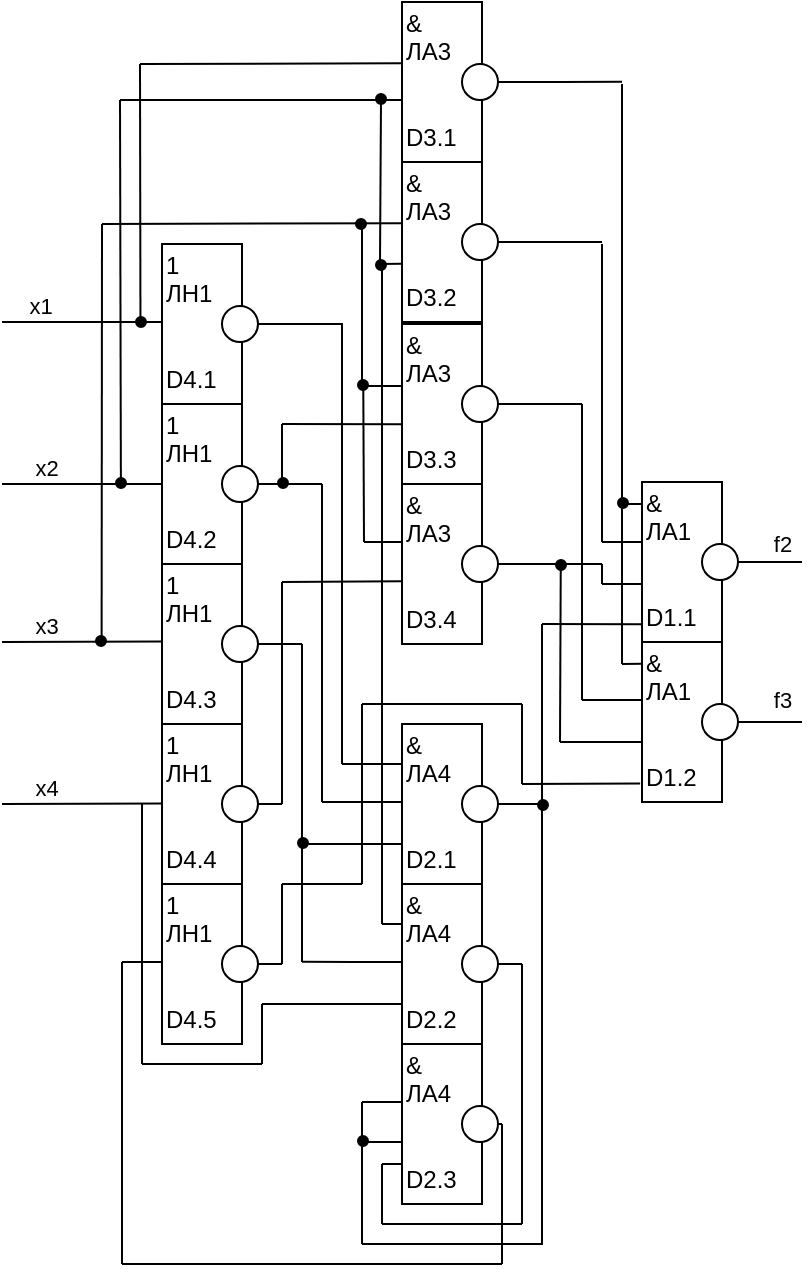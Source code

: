 <mxfile version="13.7.5" type="device"><diagram id="Xw1mMPv5YALEXyRIWK-E" name="Page-1"><mxGraphModel dx="782" dy="469" grid="1" gridSize="10" guides="1" tooltips="1" connect="1" arrows="1" fold="1" page="1" pageScale="1" pageWidth="827" pageHeight="1169" math="0" shadow="0"><root><mxCell id="0"/><mxCell id="1" parent="0"/><mxCell id="_Dk36fOuhfFw7HJxALvv-1" value="" style="rounded=0;whiteSpace=wrap;html=1;" parent="1" vertex="1"><mxGeometry x="160" y="160" width="40" height="80" as="geometry"/></mxCell><mxCell id="jUY01JhAAoD49wZwOBpR-49" style="edgeStyle=orthogonalEdgeStyle;rounded=0;orthogonalLoop=1;jettySize=auto;html=1;exitX=1;exitY=0.5;exitDx=0;exitDy=0;endArrow=none;endFill=0;" parent="1" source="_Dk36fOuhfFw7HJxALvv-2" edge="1"><mxGeometry relative="1" as="geometry"><mxPoint x="250" y="200" as="targetPoint"/></mxGeometry></mxCell><mxCell id="_Dk36fOuhfFw7HJxALvv-2" value="" style="ellipse;whiteSpace=wrap;html=1;aspect=fixed;" parent="1" vertex="1"><mxGeometry x="190" y="191" width="18" height="18" as="geometry"/></mxCell><mxCell id="_Dk36fOuhfFw7HJxALvv-35" style="rounded=0;orthogonalLoop=1;jettySize=auto;html=1;exitX=0;exitY=0.5;exitDx=0;exitDy=0;endArrow=none;endFill=0;" parent="1" source="_Dk36fOuhfFw7HJxALvv-48" edge="1"><mxGeometry relative="1" as="geometry"><mxPoint x="80" y="199" as="targetPoint"/></mxGeometry></mxCell><mxCell id="_Dk36fOuhfFw7HJxALvv-37" value="x1" style="edgeLabel;html=1;align=center;verticalAlign=middle;resizable=0;points=[];" parent="_Dk36fOuhfFw7HJxALvv-35" vertex="1" connectable="0"><mxGeometry x="0.45" relative="1" as="geometry"><mxPoint y="-8" as="offset"/></mxGeometry></mxCell><mxCell id="_Dk36fOuhfFw7HJxALvv-3" value="1&lt;br&gt;ЛН1&lt;br&gt;&lt;br&gt;&lt;br&gt;D4.1" style="text;html=1;strokeColor=none;fillColor=none;align=left;verticalAlign=middle;whiteSpace=wrap;rounded=0;" parent="1" vertex="1"><mxGeometry x="160" y="189" width="40" height="20" as="geometry"/></mxCell><mxCell id="_Dk36fOuhfFw7HJxALvv-5" value="" style="rounded=0;whiteSpace=wrap;html=1;" parent="1" vertex="1"><mxGeometry x="160" y="320" width="40" height="80" as="geometry"/></mxCell><mxCell id="jUY01JhAAoD49wZwOBpR-56" style="edgeStyle=orthogonalEdgeStyle;rounded=0;orthogonalLoop=1;jettySize=auto;html=1;exitX=1;exitY=0.5;exitDx=0;exitDy=0;endArrow=none;endFill=0;" parent="1" source="_Dk36fOuhfFw7HJxALvv-6" edge="1"><mxGeometry relative="1" as="geometry"><mxPoint x="230" y="360" as="targetPoint"/></mxGeometry></mxCell><mxCell id="_Dk36fOuhfFw7HJxALvv-6" value="" style="ellipse;whiteSpace=wrap;html=1;aspect=fixed;" parent="1" vertex="1"><mxGeometry x="190" y="351" width="18" height="18" as="geometry"/></mxCell><mxCell id="_Dk36fOuhfFw7HJxALvv-7" value="1&lt;br&gt;ЛН1&lt;br&gt;&lt;br&gt;&lt;br&gt;D4.3" style="text;html=1;strokeColor=none;fillColor=none;align=left;verticalAlign=middle;whiteSpace=wrap;rounded=0;" parent="1" vertex="1"><mxGeometry x="160" y="349" width="40" height="20" as="geometry"/></mxCell><mxCell id="_Dk36fOuhfFw7HJxALvv-8" value="" style="rounded=0;whiteSpace=wrap;html=1;" parent="1" vertex="1"><mxGeometry x="160" y="400" width="40" height="80" as="geometry"/></mxCell><mxCell id="jUY01JhAAoD49wZwOBpR-44" style="edgeStyle=orthogonalEdgeStyle;rounded=0;orthogonalLoop=1;jettySize=auto;html=1;exitX=1;exitY=0.5;exitDx=0;exitDy=0;endArrow=none;endFill=0;" parent="1" source="_Dk36fOuhfFw7HJxALvv-9" edge="1"><mxGeometry relative="1" as="geometry"><mxPoint x="220" y="440" as="targetPoint"/></mxGeometry></mxCell><mxCell id="_Dk36fOuhfFw7HJxALvv-9" value="" style="ellipse;whiteSpace=wrap;html=1;aspect=fixed;" parent="1" vertex="1"><mxGeometry x="190" y="431" width="18" height="18" as="geometry"/></mxCell><mxCell id="_Dk36fOuhfFw7HJxALvv-10" value="1&lt;br&gt;ЛН1&lt;br&gt;&lt;br&gt;&lt;br&gt;D4.4" style="text;html=1;strokeColor=none;fillColor=none;align=left;verticalAlign=middle;whiteSpace=wrap;rounded=0;" parent="1" vertex="1"><mxGeometry x="160" y="429" width="40" height="20" as="geometry"/></mxCell><mxCell id="_Dk36fOuhfFw7HJxALvv-11" value="" style="rounded=0;whiteSpace=wrap;html=1;" parent="1" vertex="1"><mxGeometry x="280" y="39" width="40" height="80" as="geometry"/></mxCell><mxCell id="jUY01JhAAoD49wZwOBpR-97" style="edgeStyle=orthogonalEdgeStyle;rounded=0;orthogonalLoop=1;jettySize=auto;html=1;exitX=1;exitY=0.5;exitDx=0;exitDy=0;endArrow=none;endFill=0;" parent="1" source="_Dk36fOuhfFw7HJxALvv-12" edge="1"><mxGeometry relative="1" as="geometry"><mxPoint x="390" y="78.905" as="targetPoint"/></mxGeometry></mxCell><mxCell id="_Dk36fOuhfFw7HJxALvv-12" value="" style="ellipse;whiteSpace=wrap;html=1;aspect=fixed;" parent="1" vertex="1"><mxGeometry x="310" y="70" width="18" height="18" as="geometry"/></mxCell><mxCell id="_Dk36fOuhfFw7HJxALvv-13" value="&amp;amp;&lt;br&gt;ЛA3&lt;br&gt;&lt;br&gt;&lt;br&gt;D3.1" style="text;html=1;strokeColor=none;fillColor=none;align=left;verticalAlign=middle;whiteSpace=wrap;rounded=0;" parent="1" vertex="1"><mxGeometry x="280" y="68" width="40" height="20" as="geometry"/></mxCell><mxCell id="_Dk36fOuhfFw7HJxALvv-14" value="" style="rounded=0;whiteSpace=wrap;html=1;" parent="1" vertex="1"><mxGeometry x="280" y="119" width="40" height="80" as="geometry"/></mxCell><mxCell id="jUY01JhAAoD49wZwOBpR-100" style="edgeStyle=orthogonalEdgeStyle;rounded=0;orthogonalLoop=1;jettySize=auto;html=1;exitX=1;exitY=0.5;exitDx=0;exitDy=0;endArrow=none;endFill=0;" parent="1" source="_Dk36fOuhfFw7HJxALvv-15" edge="1"><mxGeometry relative="1" as="geometry"><mxPoint x="380.0" y="159" as="targetPoint"/></mxGeometry></mxCell><mxCell id="_Dk36fOuhfFw7HJxALvv-15" value="" style="ellipse;whiteSpace=wrap;html=1;aspect=fixed;" parent="1" vertex="1"><mxGeometry x="310" y="150" width="18" height="18" as="geometry"/></mxCell><mxCell id="_Dk36fOuhfFw7HJxALvv-16" value="&amp;amp;&lt;br&gt;ЛА3&lt;br&gt;&lt;br&gt;&lt;br&gt;D3.2" style="text;html=1;strokeColor=none;fillColor=none;align=left;verticalAlign=middle;whiteSpace=wrap;rounded=0;" parent="1" vertex="1"><mxGeometry x="280" y="148" width="40" height="20" as="geometry"/></mxCell><mxCell id="_Dk36fOuhfFw7HJxALvv-17" value="" style="rounded=0;whiteSpace=wrap;html=1;" parent="1" vertex="1"><mxGeometry x="280" y="200" width="40" height="80" as="geometry"/></mxCell><mxCell id="jUY01JhAAoD49wZwOBpR-116" style="edgeStyle=orthogonalEdgeStyle;rounded=0;orthogonalLoop=1;jettySize=auto;html=1;exitX=1;exitY=0.5;exitDx=0;exitDy=0;endArrow=none;endFill=0;" parent="1" source="_Dk36fOuhfFw7HJxALvv-18" edge="1"><mxGeometry relative="1" as="geometry"><mxPoint x="370" y="240" as="targetPoint"/></mxGeometry></mxCell><mxCell id="_Dk36fOuhfFw7HJxALvv-18" value="" style="ellipse;whiteSpace=wrap;html=1;aspect=fixed;" parent="1" vertex="1"><mxGeometry x="310" y="231" width="18" height="18" as="geometry"/></mxCell><mxCell id="_Dk36fOuhfFw7HJxALvv-19" value="&amp;amp;&lt;br&gt;ЛА3&lt;br&gt;&lt;br&gt;&lt;br&gt;D3.3" style="text;html=1;strokeColor=none;fillColor=none;align=left;verticalAlign=middle;whiteSpace=wrap;rounded=0;" parent="1" vertex="1"><mxGeometry x="280" y="229" width="40" height="20" as="geometry"/></mxCell><mxCell id="_Dk36fOuhfFw7HJxALvv-20" value="" style="rounded=0;whiteSpace=wrap;html=1;" parent="1" vertex="1"><mxGeometry x="280" y="280" width="40" height="80" as="geometry"/></mxCell><mxCell id="jUY01JhAAoD49wZwOBpR-104" style="edgeStyle=orthogonalEdgeStyle;rounded=0;orthogonalLoop=1;jettySize=auto;html=1;exitX=1;exitY=0.5;exitDx=0;exitDy=0;endArrow=none;endFill=0;" parent="1" source="_Dk36fOuhfFw7HJxALvv-21" edge="1"><mxGeometry relative="1" as="geometry"><mxPoint x="380" y="320" as="targetPoint"/></mxGeometry></mxCell><mxCell id="_Dk36fOuhfFw7HJxALvv-21" value="" style="ellipse;whiteSpace=wrap;html=1;aspect=fixed;" parent="1" vertex="1"><mxGeometry x="310" y="311" width="18" height="18" as="geometry"/></mxCell><mxCell id="_Dk36fOuhfFw7HJxALvv-22" value="&amp;amp;&lt;br&gt;ЛА3&lt;br&gt;&lt;br&gt;&lt;br&gt;D3.4" style="text;html=1;strokeColor=none;fillColor=none;align=left;verticalAlign=middle;whiteSpace=wrap;rounded=0;" parent="1" vertex="1"><mxGeometry x="280" y="309" width="40" height="20" as="geometry"/></mxCell><mxCell id="_Dk36fOuhfFw7HJxALvv-38" style="rounded=0;orthogonalLoop=1;jettySize=auto;html=1;exitX=0;exitY=0.5;exitDx=0;exitDy=0;endArrow=none;endFill=0;" parent="1" edge="1"><mxGeometry relative="1" as="geometry"><mxPoint x="80" y="359" as="targetPoint"/><mxPoint x="160" y="358.8" as="sourcePoint"/></mxGeometry></mxCell><mxCell id="_Dk36fOuhfFw7HJxALvv-39" value="x3" style="edgeLabel;html=1;align=center;verticalAlign=middle;resizable=0;points=[];" parent="_Dk36fOuhfFw7HJxALvv-38" vertex="1" connectable="0"><mxGeometry x="0.45" relative="1" as="geometry"><mxPoint y="-8" as="offset"/></mxGeometry></mxCell><mxCell id="_Dk36fOuhfFw7HJxALvv-40" style="rounded=0;orthogonalLoop=1;jettySize=auto;html=1;exitX=0;exitY=0.5;exitDx=0;exitDy=0;endArrow=none;endFill=0;" parent="1" edge="1"><mxGeometry relative="1" as="geometry"><mxPoint x="80" y="440" as="targetPoint"/><mxPoint x="160" y="439.8" as="sourcePoint"/></mxGeometry></mxCell><mxCell id="_Dk36fOuhfFw7HJxALvv-41" value="x4" style="edgeLabel;html=1;align=center;verticalAlign=middle;resizable=0;points=[];" parent="_Dk36fOuhfFw7HJxALvv-40" vertex="1" connectable="0"><mxGeometry x="0.45" relative="1" as="geometry"><mxPoint y="-8" as="offset"/></mxGeometry></mxCell><mxCell id="_Dk36fOuhfFw7HJxALvv-42" style="rounded=0;orthogonalLoop=1;jettySize=auto;html=1;endArrow=none;endFill=0;edgeStyle=orthogonalEdgeStyle;" parent="1" edge="1"><mxGeometry relative="1" as="geometry"><mxPoint x="80" y="280" as="targetPoint"/><mxPoint x="160" y="280" as="sourcePoint"/></mxGeometry></mxCell><mxCell id="_Dk36fOuhfFw7HJxALvv-43" value="x2" style="edgeLabel;html=1;align=center;verticalAlign=middle;resizable=0;points=[];" parent="_Dk36fOuhfFw7HJxALvv-42" vertex="1" connectable="0"><mxGeometry x="0.45" relative="1" as="geometry"><mxPoint y="-8" as="offset"/></mxGeometry></mxCell><mxCell id="_Dk36fOuhfFw7HJxALvv-48" value="" style="ellipse;whiteSpace=wrap;html=1;align=left;fillColor=#000000;" parent="1" vertex="1"><mxGeometry x="147" y="196.5" width="5" height="5" as="geometry"/></mxCell><mxCell id="_Dk36fOuhfFw7HJxALvv-49" style="rounded=0;orthogonalLoop=1;jettySize=auto;html=1;exitX=0;exitY=0.5;exitDx=0;exitDy=0;endArrow=none;endFill=0;" parent="1" source="_Dk36fOuhfFw7HJxALvv-3" target="_Dk36fOuhfFw7HJxALvv-48" edge="1"><mxGeometry relative="1" as="geometry"><mxPoint x="120" y="199" as="targetPoint"/><mxPoint x="160" y="199" as="sourcePoint"/></mxGeometry></mxCell><mxCell id="jUY01JhAAoD49wZwOBpR-1" value="" style="rounded=0;whiteSpace=wrap;html=1;" parent="1" vertex="1"><mxGeometry x="160" y="240" width="40" height="80" as="geometry"/></mxCell><mxCell id="jUY01JhAAoD49wZwOBpR-2" value="1&lt;br&gt;ЛН1&lt;br&gt;&lt;br&gt;&lt;br&gt;D4.2" style="text;html=1;strokeColor=none;fillColor=none;align=left;verticalAlign=middle;whiteSpace=wrap;rounded=0;" parent="1" vertex="1"><mxGeometry x="160" y="269" width="40" height="20" as="geometry"/></mxCell><mxCell id="jUY01JhAAoD49wZwOBpR-4" value="" style="rounded=0;whiteSpace=wrap;html=1;" parent="1" vertex="1"><mxGeometry x="160" y="480" width="40" height="80" as="geometry"/></mxCell><mxCell id="jUY01JhAAoD49wZwOBpR-86" style="edgeStyle=orthogonalEdgeStyle;rounded=0;orthogonalLoop=1;jettySize=auto;html=1;exitX=0;exitY=0.5;exitDx=0;exitDy=0;endArrow=none;endFill=0;" parent="1" source="jUY01JhAAoD49wZwOBpR-5" edge="1"><mxGeometry relative="1" as="geometry"><mxPoint x="140" y="519.2" as="targetPoint"/></mxGeometry></mxCell><mxCell id="jUY01JhAAoD49wZwOBpR-5" value="1&lt;br&gt;ЛН1&lt;br&gt;&lt;br&gt;&lt;br&gt;D4.5" style="text;html=1;strokeColor=none;fillColor=none;align=left;verticalAlign=middle;whiteSpace=wrap;rounded=0;" parent="1" vertex="1"><mxGeometry x="160" y="509" width="40" height="20" as="geometry"/></mxCell><mxCell id="jUY01JhAAoD49wZwOBpR-87" style="edgeStyle=orthogonalEdgeStyle;rounded=0;orthogonalLoop=1;jettySize=auto;html=1;exitX=1;exitY=0.5;exitDx=0;exitDy=0;endArrow=none;endFill=0;" parent="1" source="jUY01JhAAoD49wZwOBpR-8" edge="1"><mxGeometry relative="1" as="geometry"><mxPoint x="220" y="520" as="targetPoint"/></mxGeometry></mxCell><mxCell id="jUY01JhAAoD49wZwOBpR-8" value="" style="ellipse;whiteSpace=wrap;html=1;aspect=fixed;" parent="1" vertex="1"><mxGeometry x="190" y="511" width="18" height="18" as="geometry"/></mxCell><mxCell id="jUY01JhAAoD49wZwOBpR-9" value="" style="rounded=0;whiteSpace=wrap;html=1;" parent="1" vertex="1"><mxGeometry x="280" y="400" width="40" height="80" as="geometry"/></mxCell><mxCell id="jUY01JhAAoD49wZwOBpR-10" value="&amp;amp;&lt;br&gt;ЛА4&lt;br&gt;&lt;br&gt;&lt;br&gt;D2.1" style="text;html=1;strokeColor=none;fillColor=none;align=left;verticalAlign=middle;whiteSpace=wrap;rounded=0;" parent="1" vertex="1"><mxGeometry x="280" y="429" width="40" height="20" as="geometry"/></mxCell><mxCell id="jUY01JhAAoD49wZwOBpR-75" style="edgeStyle=orthogonalEdgeStyle;rounded=0;orthogonalLoop=1;jettySize=auto;html=1;exitX=1;exitY=0.5;exitDx=0;exitDy=0;endArrow=none;endFill=0;" parent="1" source="jUY01JhAAoD49wZwOBpR-11" edge="1"><mxGeometry relative="1" as="geometry"><mxPoint x="350" y="440" as="targetPoint"/></mxGeometry></mxCell><mxCell id="jUY01JhAAoD49wZwOBpR-11" value="" style="ellipse;whiteSpace=wrap;html=1;aspect=fixed;" parent="1" vertex="1"><mxGeometry x="310" y="431" width="18" height="18" as="geometry"/></mxCell><mxCell id="jUY01JhAAoD49wZwOBpR-60" style="edgeStyle=orthogonalEdgeStyle;rounded=0;orthogonalLoop=1;jettySize=auto;html=1;exitX=0;exitY=0.25;exitDx=0;exitDy=0;endArrow=none;endFill=0;" parent="1" source="jUY01JhAAoD49wZwOBpR-15" edge="1"><mxGeometry relative="1" as="geometry"><mxPoint x="270" y="500" as="targetPoint"/></mxGeometry></mxCell><mxCell id="jUY01JhAAoD49wZwOBpR-68" style="edgeStyle=orthogonalEdgeStyle;rounded=0;orthogonalLoop=1;jettySize=auto;html=1;exitX=0;exitY=0.75;exitDx=0;exitDy=0;endArrow=none;endFill=0;" parent="1" source="jUY01JhAAoD49wZwOBpR-15" edge="1"><mxGeometry relative="1" as="geometry"><mxPoint x="210" y="540" as="targetPoint"/></mxGeometry></mxCell><mxCell id="jUY01JhAAoD49wZwOBpR-15" value="" style="rounded=0;whiteSpace=wrap;html=1;" parent="1" vertex="1"><mxGeometry x="280" y="480" width="40" height="80" as="geometry"/></mxCell><mxCell id="jUY01JhAAoD49wZwOBpR-63" style="edgeStyle=orthogonalEdgeStyle;rounded=0;orthogonalLoop=1;jettySize=auto;html=1;exitX=0;exitY=0.5;exitDx=0;exitDy=0;endArrow=none;endFill=0;" parent="1" source="jUY01JhAAoD49wZwOBpR-16" edge="1"><mxGeometry relative="1" as="geometry"><mxPoint x="230" y="518.857" as="targetPoint"/></mxGeometry></mxCell><mxCell id="jUY01JhAAoD49wZwOBpR-16" value="&amp;amp;&lt;br&gt;ЛА4&lt;br&gt;&lt;br&gt;&lt;br&gt;D2.2" style="text;html=1;strokeColor=none;fillColor=none;align=left;verticalAlign=middle;whiteSpace=wrap;rounded=0;" parent="1" vertex="1"><mxGeometry x="280" y="509" width="40" height="20" as="geometry"/></mxCell><mxCell id="jUY01JhAAoD49wZwOBpR-70" style="edgeStyle=orthogonalEdgeStyle;rounded=0;orthogonalLoop=1;jettySize=auto;html=1;exitX=1;exitY=0.5;exitDx=0;exitDy=0;endArrow=none;endFill=0;" parent="1" source="jUY01JhAAoD49wZwOBpR-17" edge="1"><mxGeometry relative="1" as="geometry"><mxPoint x="340" y="519.759" as="targetPoint"/></mxGeometry></mxCell><mxCell id="jUY01JhAAoD49wZwOBpR-17" value="" style="ellipse;whiteSpace=wrap;html=1;aspect=fixed;" parent="1" vertex="1"><mxGeometry x="310" y="511" width="18" height="18" as="geometry"/></mxCell><mxCell id="jUY01JhAAoD49wZwOBpR-18" value="" style="rounded=0;whiteSpace=wrap;html=1;" parent="1" vertex="1"><mxGeometry x="280" y="560" width="40" height="80" as="geometry"/></mxCell><mxCell id="jUY01JhAAoD49wZwOBpR-80" style="edgeStyle=orthogonalEdgeStyle;rounded=0;orthogonalLoop=1;jettySize=auto;html=1;exitX=0;exitY=1;exitDx=0;exitDy=0;endArrow=none;endFill=0;" parent="1" source="jUY01JhAAoD49wZwOBpR-19" edge="1"><mxGeometry relative="1" as="geometry"><mxPoint x="260" y="609.2" as="targetPoint"/></mxGeometry></mxCell><mxCell id="N0LMVglO_XOQBfCrNY6Y-3" style="edgeStyle=orthogonalEdgeStyle;rounded=0;orthogonalLoop=1;jettySize=auto;html=1;exitX=0;exitY=0;exitDx=0;exitDy=0;endArrow=none;endFill=0;" edge="1" parent="1" source="jUY01JhAAoD49wZwOBpR-19"><mxGeometry relative="1" as="geometry"><mxPoint x="260" y="588.946" as="targetPoint"/></mxGeometry></mxCell><mxCell id="jUY01JhAAoD49wZwOBpR-19" value="&amp;amp;&lt;br&gt;ЛА4&lt;br&gt;&lt;br&gt;&lt;br&gt;D2.3" style="text;html=1;strokeColor=none;fillColor=none;align=left;verticalAlign=middle;whiteSpace=wrap;rounded=0;" parent="1" vertex="1"><mxGeometry x="280" y="589" width="40" height="20" as="geometry"/></mxCell><mxCell id="jUY01JhAAoD49wZwOBpR-82" style="edgeStyle=orthogonalEdgeStyle;rounded=0;orthogonalLoop=1;jettySize=auto;html=1;exitX=1;exitY=0.5;exitDx=0;exitDy=0;endArrow=none;endFill=0;" parent="1" source="jUY01JhAAoD49wZwOBpR-20" edge="1"><mxGeometry relative="1" as="geometry"><mxPoint x="330" y="600" as="targetPoint"/></mxGeometry></mxCell><mxCell id="jUY01JhAAoD49wZwOBpR-20" value="" style="ellipse;whiteSpace=wrap;html=1;aspect=fixed;" parent="1" vertex="1"><mxGeometry x="310" y="591" width="18" height="18" as="geometry"/></mxCell><mxCell id="jUY01JhAAoD49wZwOBpR-21" value="" style="endArrow=none;html=1;exitX=0.446;exitY=0.481;exitDx=0;exitDy=0;exitPerimeter=0;" parent="1" source="_Dk36fOuhfFw7HJxALvv-48" edge="1"><mxGeometry width="50" height="50" relative="1" as="geometry"><mxPoint x="180" y="200" as="sourcePoint"/><mxPoint x="149" y="70" as="targetPoint"/></mxGeometry></mxCell><mxCell id="jUY01JhAAoD49wZwOBpR-22" value="" style="endArrow=none;html=1;entryX=0.012;entryY=0.084;entryDx=0;entryDy=0;entryPerimeter=0;" parent="1" edge="1"><mxGeometry width="50" height="50" relative="1" as="geometry"><mxPoint x="149" y="70" as="sourcePoint"/><mxPoint x="279.48" y="69.68" as="targetPoint"/></mxGeometry></mxCell><mxCell id="jUY01JhAAoD49wZwOBpR-23" value="" style="ellipse;whiteSpace=wrap;html=1;align=left;fillColor=#000000;" parent="1" vertex="1"><mxGeometry x="137" y="277" width="5" height="5" as="geometry"/></mxCell><mxCell id="jUY01JhAAoD49wZwOBpR-24" value="" style="endArrow=none;html=1;exitX=0.489;exitY=0.695;exitDx=0;exitDy=0;exitPerimeter=0;" parent="1" source="jUY01JhAAoD49wZwOBpR-23" edge="1"><mxGeometry width="50" height="50" relative="1" as="geometry"><mxPoint x="130" y="240" as="sourcePoint"/><mxPoint x="139" y="88" as="targetPoint"/></mxGeometry></mxCell><mxCell id="jUY01JhAAoD49wZwOBpR-25" value="" style="endArrow=none;html=1;entryX=0;entryY=1;entryDx=0;entryDy=0;" parent="1" edge="1"><mxGeometry width="50" height="50" relative="1" as="geometry"><mxPoint x="139" y="88" as="sourcePoint"/><mxPoint x="280" y="88" as="targetPoint"/></mxGeometry></mxCell><mxCell id="jUY01JhAAoD49wZwOBpR-26" value="" style="ellipse;whiteSpace=wrap;html=1;align=left;fillColor=#000000;" parent="1" vertex="1"><mxGeometry x="127" y="356" width="5" height="5" as="geometry"/></mxCell><mxCell id="jUY01JhAAoD49wZwOBpR-27" value="" style="endArrow=none;html=1;exitX=0.562;exitY=0.555;exitDx=0;exitDy=0;exitPerimeter=0;" parent="1" source="jUY01JhAAoD49wZwOBpR-26" edge="1"><mxGeometry width="50" height="50" relative="1" as="geometry"><mxPoint x="80" y="290" as="sourcePoint"/><mxPoint x="130" y="150" as="targetPoint"/></mxGeometry></mxCell><mxCell id="jUY01JhAAoD49wZwOBpR-28" value="" style="endArrow=none;html=1;entryX=-0.004;entryY=0.079;entryDx=0;entryDy=0;entryPerimeter=0;" parent="1" target="_Dk36fOuhfFw7HJxALvv-16" edge="1"><mxGeometry width="50" height="50" relative="1" as="geometry"><mxPoint x="130" y="150" as="sourcePoint"/><mxPoint x="150" y="180" as="targetPoint"/></mxGeometry></mxCell><mxCell id="jUY01JhAAoD49wZwOBpR-29" value="" style="ellipse;whiteSpace=wrap;html=1;align=left;fillColor=#000000;" parent="1" vertex="1"><mxGeometry x="267" y="85" width="5" height="5" as="geometry"/></mxCell><mxCell id="jUY01JhAAoD49wZwOBpR-30" value="" style="endArrow=none;html=1;entryX=0.499;entryY=0.709;entryDx=0;entryDy=0;entryPerimeter=0;" parent="1" target="jUY01JhAAoD49wZwOBpR-29" edge="1"><mxGeometry width="50" height="50" relative="1" as="geometry"><mxPoint x="269" y="170" as="sourcePoint"/><mxPoint x="250" y="120" as="targetPoint"/></mxGeometry></mxCell><mxCell id="jUY01JhAAoD49wZwOBpR-31" value="" style="endArrow=none;html=1;entryX=0.001;entryY=0.636;entryDx=0;entryDy=0;entryPerimeter=0;" parent="1" target="_Dk36fOuhfFw7HJxALvv-14" edge="1"><mxGeometry width="50" height="50" relative="1" as="geometry"><mxPoint x="269" y="170" as="sourcePoint"/><mxPoint x="240" y="120" as="targetPoint"/></mxGeometry></mxCell><mxCell id="jUY01JhAAoD49wZwOBpR-32" value="" style="ellipse;whiteSpace=wrap;html=1;align=left;fillColor=#000000;" parent="1" vertex="1"><mxGeometry x="257" y="147.5" width="5" height="5" as="geometry"/></mxCell><mxCell id="jUY01JhAAoD49wZwOBpR-33" value="" style="endArrow=none;html=1;entryX=0.602;entryY=0.558;entryDx=0;entryDy=0;entryPerimeter=0;" parent="1" target="jUY01JhAAoD49wZwOBpR-32" edge="1"><mxGeometry width="50" height="50" relative="1" as="geometry"><mxPoint x="260" y="231" as="sourcePoint"/><mxPoint x="260" y="220" as="targetPoint"/></mxGeometry></mxCell><mxCell id="jUY01JhAAoD49wZwOBpR-34" value="" style="endArrow=none;html=1;entryX=-0.013;entryY=0.097;entryDx=0;entryDy=0;entryPerimeter=0;" parent="1" target="_Dk36fOuhfFw7HJxALvv-19" edge="1"><mxGeometry width="50" height="50" relative="1" as="geometry"><mxPoint x="260" y="231" as="sourcePoint"/><mxPoint x="230" y="230" as="targetPoint"/></mxGeometry></mxCell><mxCell id="jUY01JhAAoD49wZwOBpR-35" value="" style="ellipse;whiteSpace=wrap;html=1;aspect=fixed;" parent="1" vertex="1"><mxGeometry x="190" y="271" width="18" height="18" as="geometry"/></mxCell><mxCell id="jUY01JhAAoD49wZwOBpR-36" value="" style="endArrow=none;html=1;exitX=1;exitY=0.5;exitDx=0;exitDy=0;" parent="1" source="jUY01JhAAoD49wZwOBpR-35" edge="1"><mxGeometry width="50" height="50" relative="1" as="geometry"><mxPoint x="210" y="270" as="sourcePoint"/><mxPoint x="220" y="280" as="targetPoint"/></mxGeometry></mxCell><mxCell id="jUY01JhAAoD49wZwOBpR-37" value="" style="endArrow=none;html=1;entryX=-0.002;entryY=1.059;entryDx=0;entryDy=0;entryPerimeter=0;" parent="1" target="_Dk36fOuhfFw7HJxALvv-19" edge="1"><mxGeometry width="50" height="50" relative="1" as="geometry"><mxPoint x="220" y="250" as="sourcePoint"/><mxPoint x="260" y="220" as="targetPoint"/></mxGeometry></mxCell><mxCell id="jUY01JhAAoD49wZwOBpR-38" value="" style="endArrow=none;html=1;" parent="1" edge="1"><mxGeometry width="50" height="50" relative="1" as="geometry"><mxPoint x="220" y="280" as="sourcePoint"/><mxPoint x="220" y="250" as="targetPoint"/></mxGeometry></mxCell><mxCell id="jUY01JhAAoD49wZwOBpR-40" value="" style="ellipse;whiteSpace=wrap;html=1;align=left;fillColor=#000000;" parent="1" vertex="1"><mxGeometry x="258" y="228" width="5" height="5" as="geometry"/></mxCell><mxCell id="jUY01JhAAoD49wZwOBpR-42" value="" style="endArrow=none;html=1;entryX=0.527;entryY=0.38;entryDx=0;entryDy=0;entryPerimeter=0;" parent="1" target="jUY01JhAAoD49wZwOBpR-40" edge="1"><mxGeometry width="50" height="50" relative="1" as="geometry"><mxPoint x="261" y="309" as="sourcePoint"/><mxPoint x="290" y="240" as="targetPoint"/></mxGeometry></mxCell><mxCell id="jUY01JhAAoD49wZwOBpR-43" value="" style="endArrow=none;html=1;entryX=0;entryY=0;entryDx=0;entryDy=0;" parent="1" target="_Dk36fOuhfFw7HJxALvv-22" edge="1"><mxGeometry width="50" height="50" relative="1" as="geometry"><mxPoint x="261" y="309" as="sourcePoint"/><mxPoint x="270" y="260" as="targetPoint"/></mxGeometry></mxCell><mxCell id="jUY01JhAAoD49wZwOBpR-45" value="" style="endArrow=none;html=1;entryX=0.002;entryY=0.608;entryDx=0;entryDy=0;entryPerimeter=0;" parent="1" target="_Dk36fOuhfFw7HJxALvv-20" edge="1"><mxGeometry width="50" height="50" relative="1" as="geometry"><mxPoint x="220" y="329" as="sourcePoint"/><mxPoint x="200" y="360" as="targetPoint"/></mxGeometry></mxCell><mxCell id="jUY01JhAAoD49wZwOBpR-46" value="" style="endArrow=none;html=1;" parent="1" edge="1"><mxGeometry width="50" height="50" relative="1" as="geometry"><mxPoint x="220" y="440" as="sourcePoint"/><mxPoint x="220" y="329" as="targetPoint"/></mxGeometry></mxCell><mxCell id="jUY01JhAAoD49wZwOBpR-48" value="" style="endArrow=none;html=1;" parent="1" edge="1"><mxGeometry width="50" height="50" relative="1" as="geometry"><mxPoint x="250" y="420" as="sourcePoint"/><mxPoint x="250" y="199.5" as="targetPoint"/></mxGeometry></mxCell><mxCell id="jUY01JhAAoD49wZwOBpR-50" value="" style="endArrow=none;html=1;entryX=0;entryY=0.25;entryDx=0;entryDy=0;" parent="1" target="jUY01JhAAoD49wZwOBpR-9" edge="1"><mxGeometry width="50" height="50" relative="1" as="geometry"><mxPoint x="250" y="420" as="sourcePoint"/><mxPoint x="270" y="410" as="targetPoint"/></mxGeometry></mxCell><mxCell id="jUY01JhAAoD49wZwOBpR-51" value="" style="endArrow=none;html=1;" parent="1" edge="1"><mxGeometry width="50" height="50" relative="1" as="geometry"><mxPoint x="220" y="280" as="sourcePoint"/><mxPoint x="240" y="280" as="targetPoint"/></mxGeometry></mxCell><mxCell id="jUY01JhAAoD49wZwOBpR-52" value="" style="endArrow=none;html=1;" parent="1" edge="1"><mxGeometry width="50" height="50" relative="1" as="geometry"><mxPoint x="240" y="439" as="sourcePoint"/><mxPoint x="240" y="280" as="targetPoint"/></mxGeometry></mxCell><mxCell id="jUY01JhAAoD49wZwOBpR-53" value="" style="ellipse;whiteSpace=wrap;html=1;align=left;fillColor=#000000;" parent="1" vertex="1"><mxGeometry x="218" y="277" width="5" height="5" as="geometry"/></mxCell><mxCell id="jUY01JhAAoD49wZwOBpR-54" value="" style="endArrow=none;html=1;entryX=0;entryY=0.5;entryDx=0;entryDy=0;" parent="1" target="jUY01JhAAoD49wZwOBpR-10" edge="1"><mxGeometry width="50" height="50" relative="1" as="geometry"><mxPoint x="240" y="439" as="sourcePoint"/><mxPoint x="230" y="370" as="targetPoint"/></mxGeometry></mxCell><mxCell id="jUY01JhAAoD49wZwOBpR-57" value="" style="endArrow=none;html=1;" parent="1" edge="1"><mxGeometry width="50" height="50" relative="1" as="geometry"><mxPoint x="230" y="460" as="sourcePoint"/><mxPoint x="230" y="360" as="targetPoint"/></mxGeometry></mxCell><mxCell id="jUY01JhAAoD49wZwOBpR-58" value="" style="endArrow=none;html=1;entryX=0;entryY=0.75;entryDx=0;entryDy=0;" parent="1" target="jUY01JhAAoD49wZwOBpR-9" edge="1"><mxGeometry width="50" height="50" relative="1" as="geometry"><mxPoint x="230" y="460" as="sourcePoint"/><mxPoint x="263" y="449" as="targetPoint"/></mxGeometry></mxCell><mxCell id="jUY01JhAAoD49wZwOBpR-59" value="" style="endArrow=none;html=1;" parent="1" edge="1"><mxGeometry width="50" height="50" relative="1" as="geometry"><mxPoint x="270" y="500" as="sourcePoint"/><mxPoint x="270" y="170" as="targetPoint"/></mxGeometry></mxCell><mxCell id="jUY01JhAAoD49wZwOBpR-61" value="" style="ellipse;whiteSpace=wrap;html=1;align=left;fillColor=#000000;" parent="1" vertex="1"><mxGeometry x="267" y="168" width="5" height="5" as="geometry"/></mxCell><mxCell id="jUY01JhAAoD49wZwOBpR-62" value="" style="endArrow=none;html=1;" parent="1" edge="1"><mxGeometry width="50" height="50" relative="1" as="geometry"><mxPoint x="230" y="519" as="sourcePoint"/><mxPoint x="230" y="460" as="targetPoint"/></mxGeometry></mxCell><mxCell id="jUY01JhAAoD49wZwOBpR-64" value="" style="ellipse;whiteSpace=wrap;html=1;align=left;fillColor=#000000;" parent="1" vertex="1"><mxGeometry x="228" y="457" width="5" height="5" as="geometry"/></mxCell><mxCell id="jUY01JhAAoD49wZwOBpR-65" value="" style="endArrow=none;html=1;" parent="1" edge="1"><mxGeometry width="50" height="50" relative="1" as="geometry"><mxPoint x="150" y="570" as="sourcePoint"/><mxPoint x="150" y="440" as="targetPoint"/></mxGeometry></mxCell><mxCell id="jUY01JhAAoD49wZwOBpR-67" value="" style="endArrow=none;html=1;" parent="1" edge="1"><mxGeometry width="50" height="50" relative="1" as="geometry"><mxPoint x="150" y="570" as="sourcePoint"/><mxPoint x="210" y="570" as="targetPoint"/></mxGeometry></mxCell><mxCell id="jUY01JhAAoD49wZwOBpR-69" value="" style="endArrow=none;html=1;" parent="1" edge="1"><mxGeometry width="50" height="50" relative="1" as="geometry"><mxPoint x="210" y="570" as="sourcePoint"/><mxPoint x="210" y="540" as="targetPoint"/></mxGeometry></mxCell><mxCell id="jUY01JhAAoD49wZwOBpR-71" value="" style="endArrow=none;html=1;" parent="1" edge="1"><mxGeometry width="50" height="50" relative="1" as="geometry"><mxPoint x="340" y="650" as="sourcePoint"/><mxPoint x="340" y="520" as="targetPoint"/></mxGeometry></mxCell><mxCell id="jUY01JhAAoD49wZwOBpR-72" value="" style="endArrow=none;html=1;" parent="1" edge="1"><mxGeometry width="50" height="50" relative="1" as="geometry"><mxPoint x="270" y="650" as="sourcePoint"/><mxPoint x="340" y="650" as="targetPoint"/></mxGeometry></mxCell><mxCell id="jUY01JhAAoD49wZwOBpR-73" value="" style="endArrow=none;html=1;" parent="1" edge="1"><mxGeometry width="50" height="50" relative="1" as="geometry"><mxPoint x="270" y="650" as="sourcePoint"/><mxPoint x="270" y="620" as="targetPoint"/></mxGeometry></mxCell><mxCell id="jUY01JhAAoD49wZwOBpR-74" value="" style="endArrow=none;html=1;entryX=0;entryY=0.75;entryDx=0;entryDy=0;" parent="1" target="jUY01JhAAoD49wZwOBpR-18" edge="1"><mxGeometry width="50" height="50" relative="1" as="geometry"><mxPoint x="270" y="620" as="sourcePoint"/><mxPoint x="340" y="570" as="targetPoint"/></mxGeometry></mxCell><mxCell id="jUY01JhAAoD49wZwOBpR-76" value="" style="endArrow=none;html=1;" parent="1" edge="1"><mxGeometry width="50" height="50" relative="1" as="geometry"><mxPoint x="350" y="660.533" as="sourcePoint"/><mxPoint x="350" y="440" as="targetPoint"/></mxGeometry></mxCell><mxCell id="jUY01JhAAoD49wZwOBpR-77" value="" style="endArrow=none;html=1;" parent="1" edge="1"><mxGeometry width="50" height="50" relative="1" as="geometry"><mxPoint x="260" y="660" as="sourcePoint"/><mxPoint x="350" y="660" as="targetPoint"/></mxGeometry></mxCell><mxCell id="jUY01JhAAoD49wZwOBpR-78" value="" style="endArrow=none;html=1;" parent="1" edge="1"><mxGeometry width="50" height="50" relative="1" as="geometry"><mxPoint x="260" y="660" as="sourcePoint"/><mxPoint x="260" y="609" as="targetPoint"/></mxGeometry></mxCell><mxCell id="jUY01JhAAoD49wZwOBpR-83" value="" style="endArrow=none;html=1;" parent="1" edge="1"><mxGeometry width="50" height="50" relative="1" as="geometry"><mxPoint x="330" y="670" as="sourcePoint"/><mxPoint x="330" y="600" as="targetPoint"/></mxGeometry></mxCell><mxCell id="jUY01JhAAoD49wZwOBpR-84" value="" style="endArrow=none;html=1;" parent="1" edge="1"><mxGeometry width="50" height="50" relative="1" as="geometry"><mxPoint x="140" y="670" as="sourcePoint"/><mxPoint x="330" y="670" as="targetPoint"/></mxGeometry></mxCell><mxCell id="jUY01JhAAoD49wZwOBpR-85" value="" style="endArrow=none;html=1;" parent="1" edge="1"><mxGeometry width="50" height="50" relative="1" as="geometry"><mxPoint x="140" y="670" as="sourcePoint"/><mxPoint x="140" y="519" as="targetPoint"/></mxGeometry></mxCell><mxCell id="jUY01JhAAoD49wZwOBpR-88" value="" style="endArrow=none;html=1;" parent="1" edge="1"><mxGeometry width="50" height="50" relative="1" as="geometry"><mxPoint x="220" y="520" as="sourcePoint"/><mxPoint x="220" y="480" as="targetPoint"/></mxGeometry></mxCell><mxCell id="jUY01JhAAoD49wZwOBpR-89" value="" style="endArrow=none;html=1;" parent="1" edge="1"><mxGeometry width="50" height="50" relative="1" as="geometry"><mxPoint x="220" y="480" as="sourcePoint"/><mxPoint x="260" y="480" as="targetPoint"/></mxGeometry></mxCell><mxCell id="jUY01JhAAoD49wZwOBpR-90" value="" style="endArrow=none;html=1;" parent="1" edge="1"><mxGeometry width="50" height="50" relative="1" as="geometry"><mxPoint x="260" y="480" as="sourcePoint"/><mxPoint x="260" y="390" as="targetPoint"/></mxGeometry></mxCell><mxCell id="jUY01JhAAoD49wZwOBpR-91" value="" style="rounded=0;whiteSpace=wrap;html=1;" parent="1" vertex="1"><mxGeometry x="400" y="279" width="40" height="80" as="geometry"/></mxCell><mxCell id="jUY01JhAAoD49wZwOBpR-111" value="f2" style="edgeStyle=orthogonalEdgeStyle;rounded=0;orthogonalLoop=1;jettySize=auto;html=1;exitX=1;exitY=0.5;exitDx=0;exitDy=0;endArrow=none;endFill=0;" parent="1" source="jUY01JhAAoD49wZwOBpR-92" edge="1"><mxGeometry x="0.366" y="9" relative="1" as="geometry"><mxPoint x="480" y="319.2" as="targetPoint"/><mxPoint as="offset"/></mxGeometry></mxCell><mxCell id="jUY01JhAAoD49wZwOBpR-92" value="" style="ellipse;whiteSpace=wrap;html=1;aspect=fixed;" parent="1" vertex="1"><mxGeometry x="430" y="310" width="18" height="18" as="geometry"/></mxCell><mxCell id="jUY01JhAAoD49wZwOBpR-103" style="edgeStyle=orthogonalEdgeStyle;rounded=0;orthogonalLoop=1;jettySize=auto;html=1;exitX=0;exitY=0;exitDx=0;exitDy=0;endArrow=none;endFill=0;" parent="1" edge="1"><mxGeometry relative="1" as="geometry"><mxPoint x="380" y="309" as="targetPoint"/><mxPoint x="400" y="309" as="sourcePoint"/></mxGeometry></mxCell><mxCell id="jUY01JhAAoD49wZwOBpR-93" value="&amp;amp;&lt;br&gt;ЛA1&lt;br&gt;&lt;br&gt;&lt;br&gt;D1.1" style="text;html=1;strokeColor=none;fillColor=none;align=left;verticalAlign=middle;whiteSpace=wrap;rounded=0;" parent="1" vertex="1"><mxGeometry x="400" y="308" width="40" height="20" as="geometry"/></mxCell><mxCell id="jUY01JhAAoD49wZwOBpR-94" value="" style="rounded=0;whiteSpace=wrap;html=1;" parent="1" vertex="1"><mxGeometry x="400" y="359" width="40" height="80" as="geometry"/></mxCell><mxCell id="jUY01JhAAoD49wZwOBpR-127" value="f3" style="edgeStyle=orthogonalEdgeStyle;rounded=0;orthogonalLoop=1;jettySize=auto;html=1;exitX=1;exitY=0.5;exitDx=0;exitDy=0;endArrow=none;endFill=0;" parent="1" source="jUY01JhAAoD49wZwOBpR-95" edge="1"><mxGeometry x="1" y="13" relative="1" as="geometry"><mxPoint x="480" y="398.857" as="targetPoint"/><mxPoint x="3" y="-11" as="offset"/></mxGeometry></mxCell><mxCell id="jUY01JhAAoD49wZwOBpR-95" value="" style="ellipse;whiteSpace=wrap;html=1;aspect=fixed;" parent="1" vertex="1"><mxGeometry x="430" y="390" width="18" height="18" as="geometry"/></mxCell><mxCell id="jUY01JhAAoD49wZwOBpR-118" style="edgeStyle=orthogonalEdgeStyle;rounded=0;orthogonalLoop=1;jettySize=auto;html=1;exitX=0;exitY=0;exitDx=0;exitDy=0;endArrow=none;endFill=0;" parent="1" source="jUY01JhAAoD49wZwOBpR-96" edge="1"><mxGeometry relative="1" as="geometry"><mxPoint x="370" y="388" as="targetPoint"/></mxGeometry></mxCell><mxCell id="jUY01JhAAoD49wZwOBpR-96" value="&amp;amp;&lt;br&gt;ЛA1&lt;br&gt;&lt;br&gt;&lt;br&gt;D1.2" style="text;html=1;strokeColor=none;fillColor=none;align=left;verticalAlign=middle;whiteSpace=wrap;rounded=0;" parent="1" vertex="1"><mxGeometry x="400" y="388" width="40" height="20" as="geometry"/></mxCell><mxCell id="jUY01JhAAoD49wZwOBpR-98" value="" style="endArrow=none;html=1;" parent="1" edge="1"><mxGeometry width="50" height="50" relative="1" as="geometry"><mxPoint x="390" y="290" as="sourcePoint"/><mxPoint x="390" y="80" as="targetPoint"/></mxGeometry></mxCell><mxCell id="jUY01JhAAoD49wZwOBpR-99" value="" style="endArrow=none;html=1;entryX=0.006;entryY=0.138;entryDx=0;entryDy=0;entryPerimeter=0;" parent="1" target="jUY01JhAAoD49wZwOBpR-91" edge="1"><mxGeometry width="50" height="50" relative="1" as="geometry"><mxPoint x="390" y="290" as="sourcePoint"/><mxPoint x="390" y="270" as="targetPoint"/></mxGeometry></mxCell><mxCell id="jUY01JhAAoD49wZwOBpR-101" value="" style="endArrow=none;html=1;" parent="1" edge="1"><mxGeometry width="50" height="50" relative="1" as="geometry"><mxPoint x="380" y="309" as="sourcePoint"/><mxPoint x="380" y="160" as="targetPoint"/></mxGeometry></mxCell><mxCell id="jUY01JhAAoD49wZwOBpR-106" value="" style="endArrow=none;html=1;" parent="1" edge="1"><mxGeometry width="50" height="50" relative="1" as="geometry"><mxPoint x="390" y="330" as="sourcePoint"/><mxPoint x="390" y="320" as="targetPoint"/></mxGeometry></mxCell><mxCell id="jUY01JhAAoD49wZwOBpR-107" value="" style="endArrow=none;html=1;entryX=0;entryY=1;entryDx=0;entryDy=0;" parent="1" edge="1"><mxGeometry width="50" height="50" relative="1" as="geometry"><mxPoint x="380" y="330" as="sourcePoint"/><mxPoint x="400.0" y="330" as="targetPoint"/></mxGeometry></mxCell><mxCell id="jUY01JhAAoD49wZwOBpR-108" value="" style="endArrow=none;html=1;" parent="1" edge="1"><mxGeometry width="50" height="50" relative="1" as="geometry"><mxPoint x="350" y="440" as="sourcePoint"/><mxPoint x="350" y="350" as="targetPoint"/></mxGeometry></mxCell><mxCell id="jUY01JhAAoD49wZwOBpR-109" value="" style="endArrow=none;html=1;entryX=-0.006;entryY=0.902;entryDx=0;entryDy=0;entryPerimeter=0;" parent="1" edge="1"><mxGeometry width="50" height="50" relative="1" as="geometry"><mxPoint x="350" y="350" as="sourcePoint"/><mxPoint x="399.76" y="350.16" as="targetPoint"/></mxGeometry></mxCell><mxCell id="jUY01JhAAoD49wZwOBpR-110" value="" style="ellipse;whiteSpace=wrap;html=1;align=left;fillColor=#000000;" parent="1" vertex="1"><mxGeometry x="348" y="438" width="5" height="5" as="geometry"/></mxCell><mxCell id="jUY01JhAAoD49wZwOBpR-112" value="" style="endArrow=none;html=1;" parent="1" edge="1"><mxGeometry width="50" height="50" relative="1" as="geometry"><mxPoint x="390" y="370" as="sourcePoint"/><mxPoint x="390" y="290" as="targetPoint"/></mxGeometry></mxCell><mxCell id="jUY01JhAAoD49wZwOBpR-113" value="" style="endArrow=none;html=1;entryX=0.007;entryY=0.136;entryDx=0;entryDy=0;entryPerimeter=0;" parent="1" target="jUY01JhAAoD49wZwOBpR-94" edge="1"><mxGeometry width="50" height="50" relative="1" as="geometry"><mxPoint x="390" y="370" as="sourcePoint"/><mxPoint x="390" y="340" as="targetPoint"/></mxGeometry></mxCell><mxCell id="jUY01JhAAoD49wZwOBpR-114" value="" style="endArrow=none;html=1;" parent="1" edge="1"><mxGeometry width="50" height="50" relative="1" as="geometry"><mxPoint x="380" y="330" as="sourcePoint"/><mxPoint x="380" y="320" as="targetPoint"/></mxGeometry></mxCell><mxCell id="jUY01JhAAoD49wZwOBpR-115" value="" style="ellipse;whiteSpace=wrap;html=1;align=left;fillColor=#000000;" parent="1" vertex="1"><mxGeometry x="388" y="287" width="5" height="5" as="geometry"/></mxCell><mxCell id="jUY01JhAAoD49wZwOBpR-117" value="" style="endArrow=none;html=1;" parent="1" edge="1"><mxGeometry width="50" height="50" relative="1" as="geometry"><mxPoint x="370" y="388" as="sourcePoint"/><mxPoint x="370" y="240" as="targetPoint"/></mxGeometry></mxCell><mxCell id="jUY01JhAAoD49wZwOBpR-119" value="" style="ellipse;whiteSpace=wrap;html=1;align=left;fillColor=#000000;" parent="1" vertex="1"><mxGeometry x="357" y="318" width="5" height="5" as="geometry"/></mxCell><mxCell id="jUY01JhAAoD49wZwOBpR-120" value="" style="endArrow=none;html=1;entryX=0.475;entryY=0.587;entryDx=0;entryDy=0;entryPerimeter=0;" parent="1" target="jUY01JhAAoD49wZwOBpR-119" edge="1"><mxGeometry width="50" height="50" relative="1" as="geometry"><mxPoint x="359" y="409" as="sourcePoint"/><mxPoint x="270" y="320" as="targetPoint"/></mxGeometry></mxCell><mxCell id="jUY01JhAAoD49wZwOBpR-123" value="" style="endArrow=none;html=1;entryX=0;entryY=1;entryDx=0;entryDy=0;" parent="1" edge="1"><mxGeometry width="50" height="50" relative="1" as="geometry"><mxPoint x="359" y="409" as="sourcePoint"/><mxPoint x="400" y="409" as="targetPoint"/></mxGeometry></mxCell><mxCell id="jUY01JhAAoD49wZwOBpR-124" value="" style="endArrow=none;html=1;" parent="1" edge="1"><mxGeometry width="50" height="50" relative="1" as="geometry"><mxPoint x="260" y="390" as="sourcePoint"/><mxPoint x="340" y="390" as="targetPoint"/></mxGeometry></mxCell><mxCell id="jUY01JhAAoD49wZwOBpR-125" value="" style="endArrow=none;html=1;" parent="1" edge="1"><mxGeometry width="50" height="50" relative="1" as="geometry"><mxPoint x="340" y="430" as="sourcePoint"/><mxPoint x="340" y="390" as="targetPoint"/></mxGeometry></mxCell><mxCell id="jUY01JhAAoD49wZwOBpR-126" value="" style="endArrow=none;html=1;entryX=-0.023;entryY=0.884;entryDx=0;entryDy=0;entryPerimeter=0;" parent="1" target="jUY01JhAAoD49wZwOBpR-94" edge="1"><mxGeometry width="50" height="50" relative="1" as="geometry"><mxPoint x="340" y="430" as="sourcePoint"/><mxPoint x="280" y="350" as="targetPoint"/></mxGeometry></mxCell><mxCell id="N0LMVglO_XOQBfCrNY6Y-1" value="" style="ellipse;whiteSpace=wrap;html=1;align=left;fillColor=#000000;" vertex="1" parent="1"><mxGeometry x="258" y="606" width="5" height="5" as="geometry"/></mxCell><mxCell id="N0LMVglO_XOQBfCrNY6Y-2" value="" style="endArrow=none;html=1;exitX=0.402;exitY=0.562;exitDx=0;exitDy=0;exitPerimeter=0;" edge="1" parent="1" source="N0LMVglO_XOQBfCrNY6Y-1"><mxGeometry width="50" height="50" relative="1" as="geometry"><mxPoint x="290" y="600" as="sourcePoint"/><mxPoint x="260" y="589" as="targetPoint"/></mxGeometry></mxCell></root></mxGraphModel></diagram></mxfile>